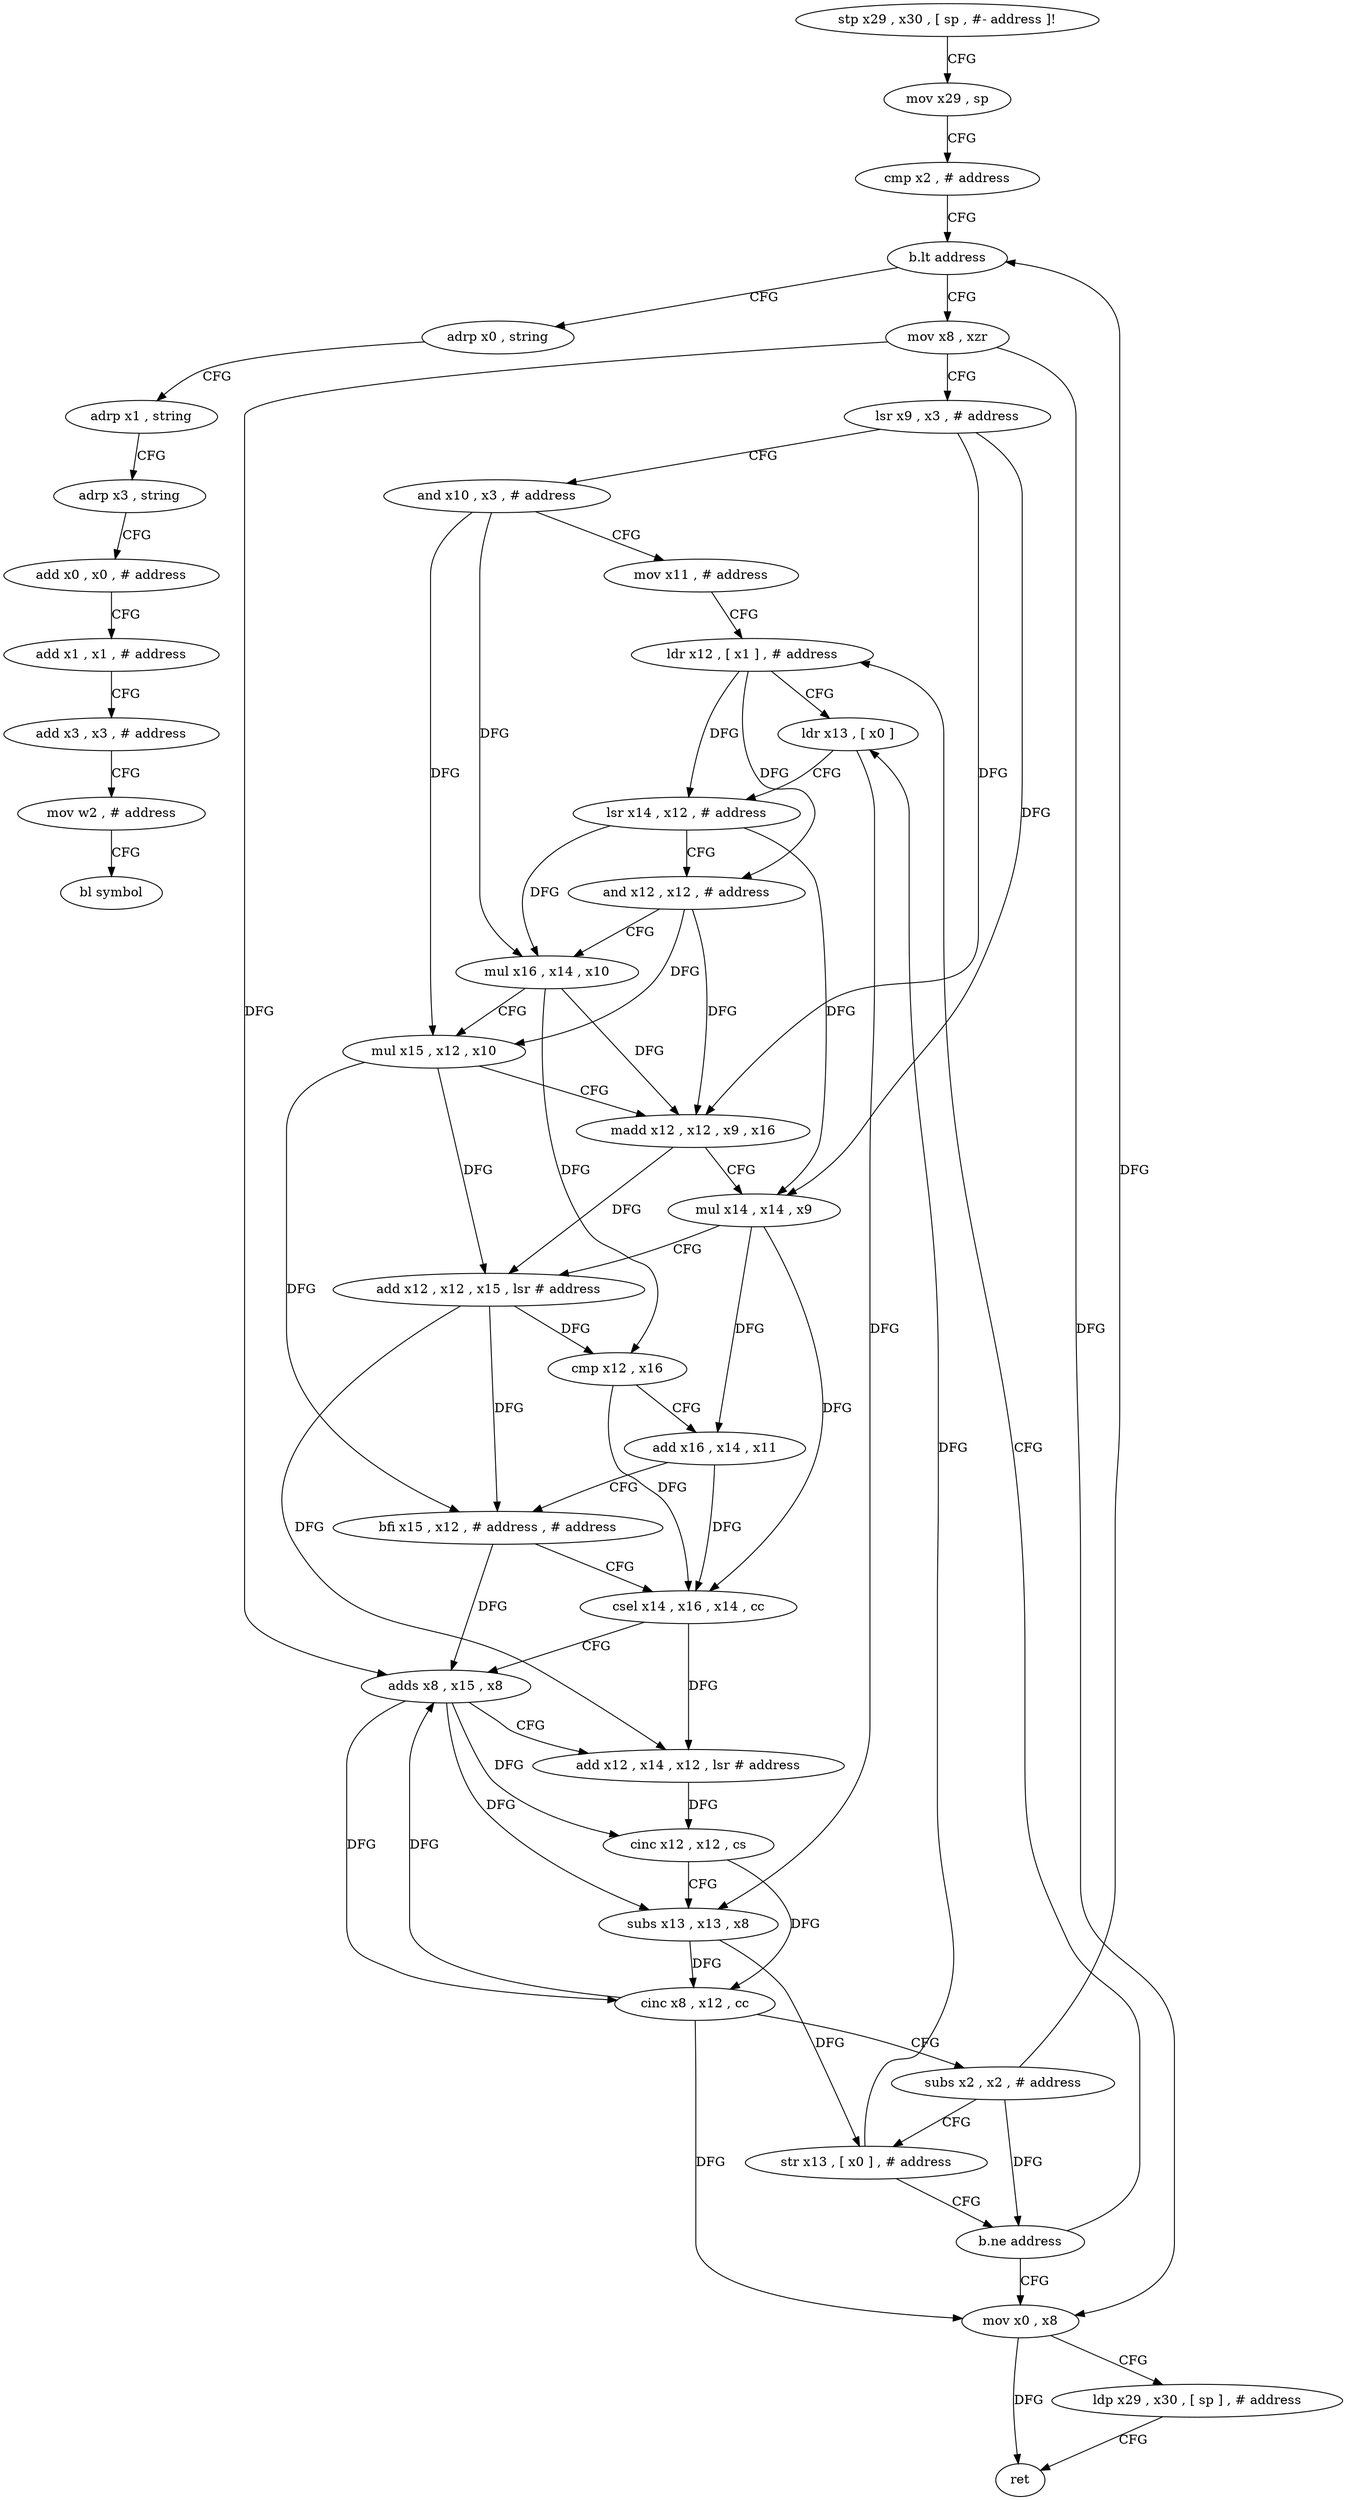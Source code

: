 digraph "func" {
"4218152" [label = "stp x29 , x30 , [ sp , #- address ]!" ]
"4218156" [label = "mov x29 , sp" ]
"4218160" [label = "cmp x2 , # address" ]
"4218164" [label = "b.lt address" ]
"4218280" [label = "adrp x0 , string" ]
"4218168" [label = "mov x8 , xzr" ]
"4218284" [label = "adrp x1 , string" ]
"4218288" [label = "adrp x3 , string" ]
"4218292" [label = "add x0 , x0 , # address" ]
"4218296" [label = "add x1 , x1 , # address" ]
"4218300" [label = "add x3 , x3 , # address" ]
"4218304" [label = "mov w2 , # address" ]
"4218308" [label = "bl symbol" ]
"4218172" [label = "lsr x9 , x3 , # address" ]
"4218176" [label = "and x10 , x3 , # address" ]
"4218180" [label = "mov x11 , # address" ]
"4218184" [label = "ldr x12 , [ x1 ] , # address" ]
"4218188" [label = "ldr x13 , [ x0 ]" ]
"4218192" [label = "lsr x14 , x12 , # address" ]
"4218196" [label = "and x12 , x12 , # address" ]
"4218200" [label = "mul x16 , x14 , x10" ]
"4218204" [label = "mul x15 , x12 , x10" ]
"4218208" [label = "madd x12 , x12 , x9 , x16" ]
"4218212" [label = "mul x14 , x14 , x9" ]
"4218216" [label = "add x12 , x12 , x15 , lsr # address" ]
"4218220" [label = "cmp x12 , x16" ]
"4218224" [label = "add x16 , x14 , x11" ]
"4218228" [label = "bfi x15 , x12 , # address , # address" ]
"4218232" [label = "csel x14 , x16 , x14 , cc" ]
"4218236" [label = "adds x8 , x15 , x8" ]
"4218240" [label = "add x12 , x14 , x12 , lsr # address" ]
"4218244" [label = "cinc x12 , x12 , cs" ]
"4218248" [label = "subs x13 , x13 , x8" ]
"4218252" [label = "cinc x8 , x12 , cc" ]
"4218256" [label = "subs x2 , x2 , # address" ]
"4218260" [label = "str x13 , [ x0 ] , # address" ]
"4218264" [label = "b.ne address" ]
"4218268" [label = "mov x0 , x8" ]
"4218272" [label = "ldp x29 , x30 , [ sp ] , # address" ]
"4218276" [label = "ret" ]
"4218152" -> "4218156" [ label = "CFG" ]
"4218156" -> "4218160" [ label = "CFG" ]
"4218160" -> "4218164" [ label = "CFG" ]
"4218164" -> "4218280" [ label = "CFG" ]
"4218164" -> "4218168" [ label = "CFG" ]
"4218280" -> "4218284" [ label = "CFG" ]
"4218168" -> "4218172" [ label = "CFG" ]
"4218168" -> "4218236" [ label = "DFG" ]
"4218168" -> "4218268" [ label = "DFG" ]
"4218284" -> "4218288" [ label = "CFG" ]
"4218288" -> "4218292" [ label = "CFG" ]
"4218292" -> "4218296" [ label = "CFG" ]
"4218296" -> "4218300" [ label = "CFG" ]
"4218300" -> "4218304" [ label = "CFG" ]
"4218304" -> "4218308" [ label = "CFG" ]
"4218172" -> "4218176" [ label = "CFG" ]
"4218172" -> "4218208" [ label = "DFG" ]
"4218172" -> "4218212" [ label = "DFG" ]
"4218176" -> "4218180" [ label = "CFG" ]
"4218176" -> "4218200" [ label = "DFG" ]
"4218176" -> "4218204" [ label = "DFG" ]
"4218180" -> "4218184" [ label = "CFG" ]
"4218184" -> "4218188" [ label = "CFG" ]
"4218184" -> "4218192" [ label = "DFG" ]
"4218184" -> "4218196" [ label = "DFG" ]
"4218188" -> "4218192" [ label = "CFG" ]
"4218188" -> "4218248" [ label = "DFG" ]
"4218192" -> "4218196" [ label = "CFG" ]
"4218192" -> "4218200" [ label = "DFG" ]
"4218192" -> "4218212" [ label = "DFG" ]
"4218196" -> "4218200" [ label = "CFG" ]
"4218196" -> "4218204" [ label = "DFG" ]
"4218196" -> "4218208" [ label = "DFG" ]
"4218200" -> "4218204" [ label = "CFG" ]
"4218200" -> "4218208" [ label = "DFG" ]
"4218200" -> "4218220" [ label = "DFG" ]
"4218204" -> "4218208" [ label = "CFG" ]
"4218204" -> "4218216" [ label = "DFG" ]
"4218204" -> "4218228" [ label = "DFG" ]
"4218208" -> "4218212" [ label = "CFG" ]
"4218208" -> "4218216" [ label = "DFG" ]
"4218212" -> "4218216" [ label = "CFG" ]
"4218212" -> "4218224" [ label = "DFG" ]
"4218212" -> "4218232" [ label = "DFG" ]
"4218216" -> "4218220" [ label = "DFG" ]
"4218216" -> "4218228" [ label = "DFG" ]
"4218216" -> "4218240" [ label = "DFG" ]
"4218220" -> "4218224" [ label = "CFG" ]
"4218220" -> "4218232" [ label = "DFG" ]
"4218224" -> "4218228" [ label = "CFG" ]
"4218224" -> "4218232" [ label = "DFG" ]
"4218228" -> "4218232" [ label = "CFG" ]
"4218228" -> "4218236" [ label = "DFG" ]
"4218232" -> "4218236" [ label = "CFG" ]
"4218232" -> "4218240" [ label = "DFG" ]
"4218236" -> "4218240" [ label = "CFG" ]
"4218236" -> "4218248" [ label = "DFG" ]
"4218236" -> "4218252" [ label = "DFG" ]
"4218236" -> "4218244" [ label = "DFG" ]
"4218240" -> "4218244" [ label = "DFG" ]
"4218244" -> "4218248" [ label = "CFG" ]
"4218244" -> "4218252" [ label = "DFG" ]
"4218248" -> "4218252" [ label = "DFG" ]
"4218248" -> "4218260" [ label = "DFG" ]
"4218252" -> "4218256" [ label = "CFG" ]
"4218252" -> "4218236" [ label = "DFG" ]
"4218252" -> "4218268" [ label = "DFG" ]
"4218256" -> "4218260" [ label = "CFG" ]
"4218256" -> "4218164" [ label = "DFG" ]
"4218256" -> "4218264" [ label = "DFG" ]
"4218260" -> "4218264" [ label = "CFG" ]
"4218260" -> "4218188" [ label = "DFG" ]
"4218264" -> "4218184" [ label = "CFG" ]
"4218264" -> "4218268" [ label = "CFG" ]
"4218268" -> "4218272" [ label = "CFG" ]
"4218268" -> "4218276" [ label = "DFG" ]
"4218272" -> "4218276" [ label = "CFG" ]
}
